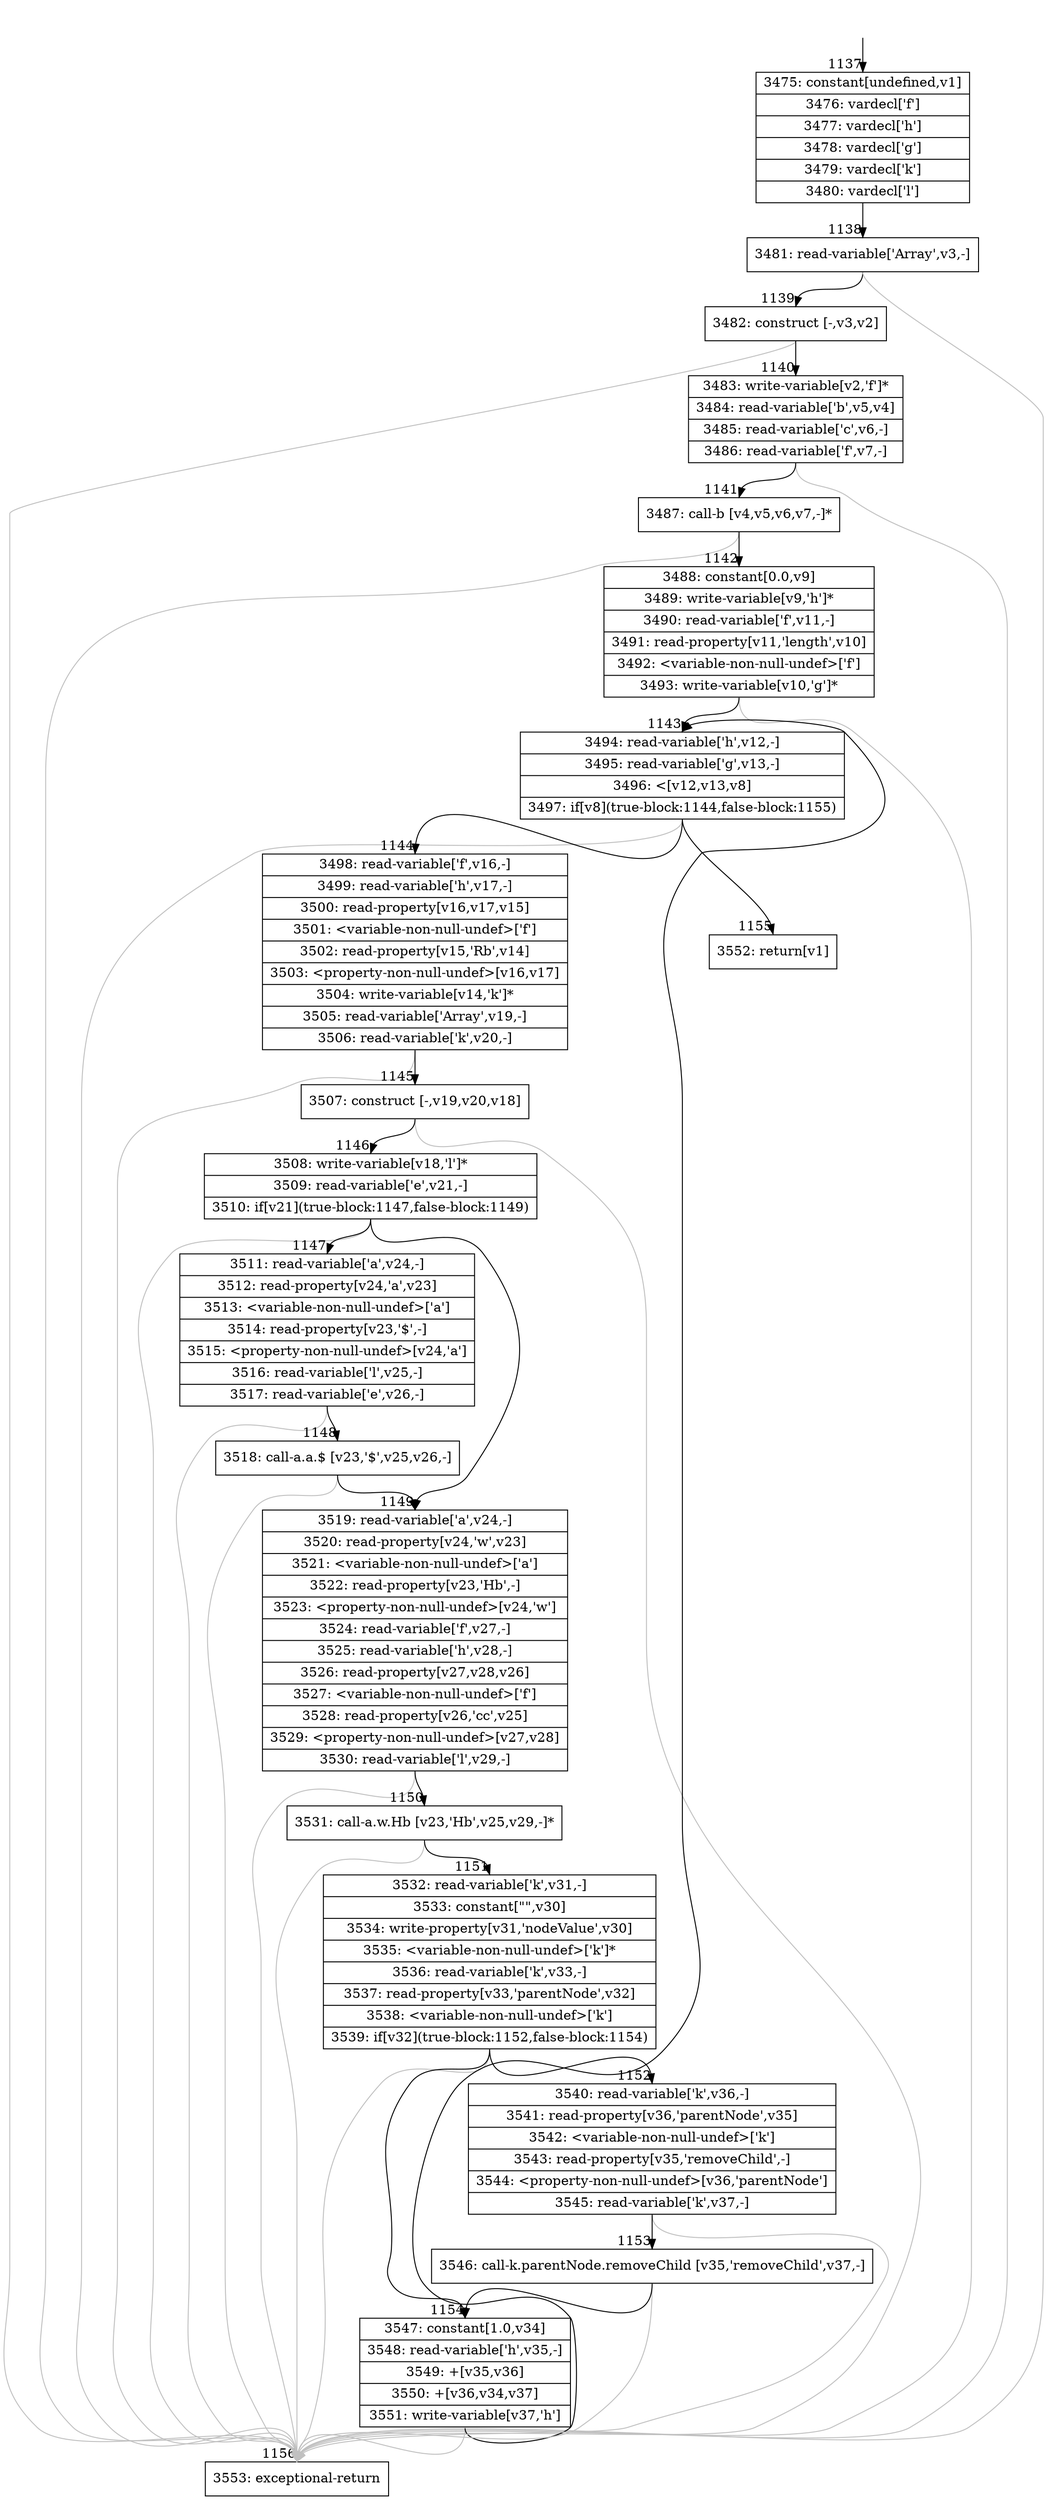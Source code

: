 digraph {
rankdir="TD"
BB_entry91[shape=none,label=""];
BB_entry91 -> BB1137 [tailport=s, headport=n, headlabel="    1137"]
BB1137 [shape=record label="{3475: constant[undefined,v1]|3476: vardecl['f']|3477: vardecl['h']|3478: vardecl['g']|3479: vardecl['k']|3480: vardecl['l']}" ] 
BB1137 -> BB1138 [tailport=s, headport=n, headlabel="      1138"]
BB1138 [shape=record label="{3481: read-variable['Array',v3,-]}" ] 
BB1138 -> BB1139 [tailport=s, headport=n, headlabel="      1139"]
BB1138 -> BB1156 [tailport=s, headport=n, color=gray, headlabel="      1156"]
BB1139 [shape=record label="{3482: construct [-,v3,v2]}" ] 
BB1139 -> BB1140 [tailport=s, headport=n, headlabel="      1140"]
BB1139 -> BB1156 [tailport=s, headport=n, color=gray]
BB1140 [shape=record label="{3483: write-variable[v2,'f']*|3484: read-variable['b',v5,v4]|3485: read-variable['c',v6,-]|3486: read-variable['f',v7,-]}" ] 
BB1140 -> BB1141 [tailport=s, headport=n, headlabel="      1141"]
BB1140 -> BB1156 [tailport=s, headport=n, color=gray]
BB1141 [shape=record label="{3487: call-b [v4,v5,v6,v7,-]*}" ] 
BB1141 -> BB1142 [tailport=s, headport=n, headlabel="      1142"]
BB1141 -> BB1156 [tailport=s, headport=n, color=gray]
BB1142 [shape=record label="{3488: constant[0.0,v9]|3489: write-variable[v9,'h']*|3490: read-variable['f',v11,-]|3491: read-property[v11,'length',v10]|3492: \<variable-non-null-undef\>['f']|3493: write-variable[v10,'g']*}" ] 
BB1142 -> BB1143 [tailport=s, headport=n, headlabel="      1143"]
BB1142 -> BB1156 [tailport=s, headport=n, color=gray]
BB1143 [shape=record label="{3494: read-variable['h',v12,-]|3495: read-variable['g',v13,-]|3496: \<[v12,v13,v8]|3497: if[v8](true-block:1144,false-block:1155)}" ] 
BB1143 -> BB1144 [tailport=s, headport=n, headlabel="      1144"]
BB1143 -> BB1155 [tailport=s, headport=n, headlabel="      1155"]
BB1143 -> BB1156 [tailport=s, headport=n, color=gray]
BB1144 [shape=record label="{3498: read-variable['f',v16,-]|3499: read-variable['h',v17,-]|3500: read-property[v16,v17,v15]|3501: \<variable-non-null-undef\>['f']|3502: read-property[v15,'Rb',v14]|3503: \<property-non-null-undef\>[v16,v17]|3504: write-variable[v14,'k']*|3505: read-variable['Array',v19,-]|3506: read-variable['k',v20,-]}" ] 
BB1144 -> BB1145 [tailport=s, headport=n, headlabel="      1145"]
BB1144 -> BB1156 [tailport=s, headport=n, color=gray]
BB1145 [shape=record label="{3507: construct [-,v19,v20,v18]}" ] 
BB1145 -> BB1146 [tailport=s, headport=n, headlabel="      1146"]
BB1145 -> BB1156 [tailport=s, headport=n, color=gray]
BB1146 [shape=record label="{3508: write-variable[v18,'l']*|3509: read-variable['e',v21,-]|3510: if[v21](true-block:1147,false-block:1149)}" ] 
BB1146 -> BB1149 [tailport=s, headport=n, headlabel="      1149"]
BB1146 -> BB1147 [tailport=s, headport=n, headlabel="      1147"]
BB1146 -> BB1156 [tailport=s, headport=n, color=gray]
BB1147 [shape=record label="{3511: read-variable['a',v24,-]|3512: read-property[v24,'a',v23]|3513: \<variable-non-null-undef\>['a']|3514: read-property[v23,'$',-]|3515: \<property-non-null-undef\>[v24,'a']|3516: read-variable['l',v25,-]|3517: read-variable['e',v26,-]}" ] 
BB1147 -> BB1148 [tailport=s, headport=n, headlabel="      1148"]
BB1147 -> BB1156 [tailport=s, headport=n, color=gray]
BB1148 [shape=record label="{3518: call-a.a.$ [v23,'$',v25,v26,-]}" ] 
BB1148 -> BB1149 [tailport=s, headport=n]
BB1148 -> BB1156 [tailport=s, headport=n, color=gray]
BB1149 [shape=record label="{3519: read-variable['a',v24,-]|3520: read-property[v24,'w',v23]|3521: \<variable-non-null-undef\>['a']|3522: read-property[v23,'Hb',-]|3523: \<property-non-null-undef\>[v24,'w']|3524: read-variable['f',v27,-]|3525: read-variable['h',v28,-]|3526: read-property[v27,v28,v26]|3527: \<variable-non-null-undef\>['f']|3528: read-property[v26,'cc',v25]|3529: \<property-non-null-undef\>[v27,v28]|3530: read-variable['l',v29,-]}" ] 
BB1149 -> BB1150 [tailport=s, headport=n, headlabel="      1150"]
BB1149 -> BB1156 [tailport=s, headport=n, color=gray]
BB1150 [shape=record label="{3531: call-a.w.Hb [v23,'Hb',v25,v29,-]*}" ] 
BB1150 -> BB1151 [tailport=s, headport=n, headlabel="      1151"]
BB1150 -> BB1156 [tailport=s, headport=n, color=gray]
BB1151 [shape=record label="{3532: read-variable['k',v31,-]|3533: constant[\"\",v30]|3534: write-property[v31,'nodeValue',v30]|3535: \<variable-non-null-undef\>['k']*|3536: read-variable['k',v33,-]|3537: read-property[v33,'parentNode',v32]|3538: \<variable-non-null-undef\>['k']|3539: if[v32](true-block:1152,false-block:1154)}" ] 
BB1151 -> BB1154 [tailport=s, headport=n, headlabel="      1154"]
BB1151 -> BB1152 [tailport=s, headport=n, headlabel="      1152"]
BB1151 -> BB1156 [tailport=s, headport=n, color=gray]
BB1152 [shape=record label="{3540: read-variable['k',v36,-]|3541: read-property[v36,'parentNode',v35]|3542: \<variable-non-null-undef\>['k']|3543: read-property[v35,'removeChild',-]|3544: \<property-non-null-undef\>[v36,'parentNode']|3545: read-variable['k',v37,-]}" ] 
BB1152 -> BB1153 [tailport=s, headport=n, headlabel="      1153"]
BB1152 -> BB1156 [tailport=s, headport=n, color=gray]
BB1153 [shape=record label="{3546: call-k.parentNode.removeChild [v35,'removeChild',v37,-]}" ] 
BB1153 -> BB1154 [tailport=s, headport=n]
BB1153 -> BB1156 [tailport=s, headport=n, color=gray]
BB1154 [shape=record label="{3547: constant[1.0,v34]|3548: read-variable['h',v35,-]|3549: +[v35,v36]|3550: +[v36,v34,v37]|3551: write-variable[v37,'h']}" ] 
BB1154 -> BB1143 [tailport=s, headport=n]
BB1154 -> BB1156 [tailport=s, headport=n, color=gray]
BB1155 [shape=record label="{3552: return[v1]}" ] 
BB1156 [shape=record label="{3553: exceptional-return}" ] 
}
